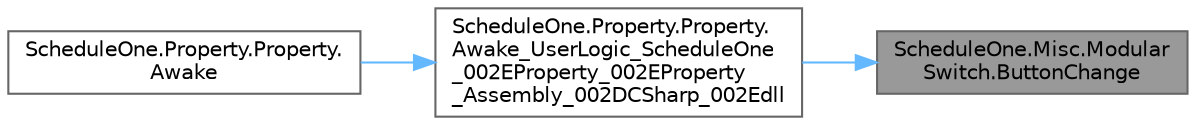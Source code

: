 digraph "ScheduleOne.Misc.ModularSwitch.ButtonChange"
{
 // LATEX_PDF_SIZE
  bgcolor="transparent";
  edge [fontname=Helvetica,fontsize=10,labelfontname=Helvetica,labelfontsize=10];
  node [fontname=Helvetica,fontsize=10,shape=box,height=0.2,width=0.4];
  rankdir="RL";
  Node1 [id="Node000001",label="ScheduleOne.Misc.Modular\lSwitch.ButtonChange",height=0.2,width=0.4,color="gray40", fillcolor="grey60", style="filled", fontcolor="black",tooltip=" "];
  Node1 -> Node2 [id="edge1_Node000001_Node000002",dir="back",color="steelblue1",style="solid",tooltip=" "];
  Node2 [id="Node000002",label="ScheduleOne.Property.Property.\lAwake_UserLogic_ScheduleOne\l_002EProperty_002EProperty\l_Assembly_002DCSharp_002Edll",height=0.2,width=0.4,color="grey40", fillcolor="white", style="filled",URL="$class_schedule_one_1_1_property_1_1_property.html#ad482b6afcd3336b678c02430401d34a3",tooltip=" "];
  Node2 -> Node3 [id="edge2_Node000002_Node000003",dir="back",color="steelblue1",style="solid",tooltip=" "];
  Node3 [id="Node000003",label="ScheduleOne.Property.Property.\lAwake",height=0.2,width=0.4,color="grey40", fillcolor="white", style="filled",URL="$class_schedule_one_1_1_property_1_1_property.html#aa0ea0b8da3efa4b0a9129603342dab5e",tooltip=" "];
}
